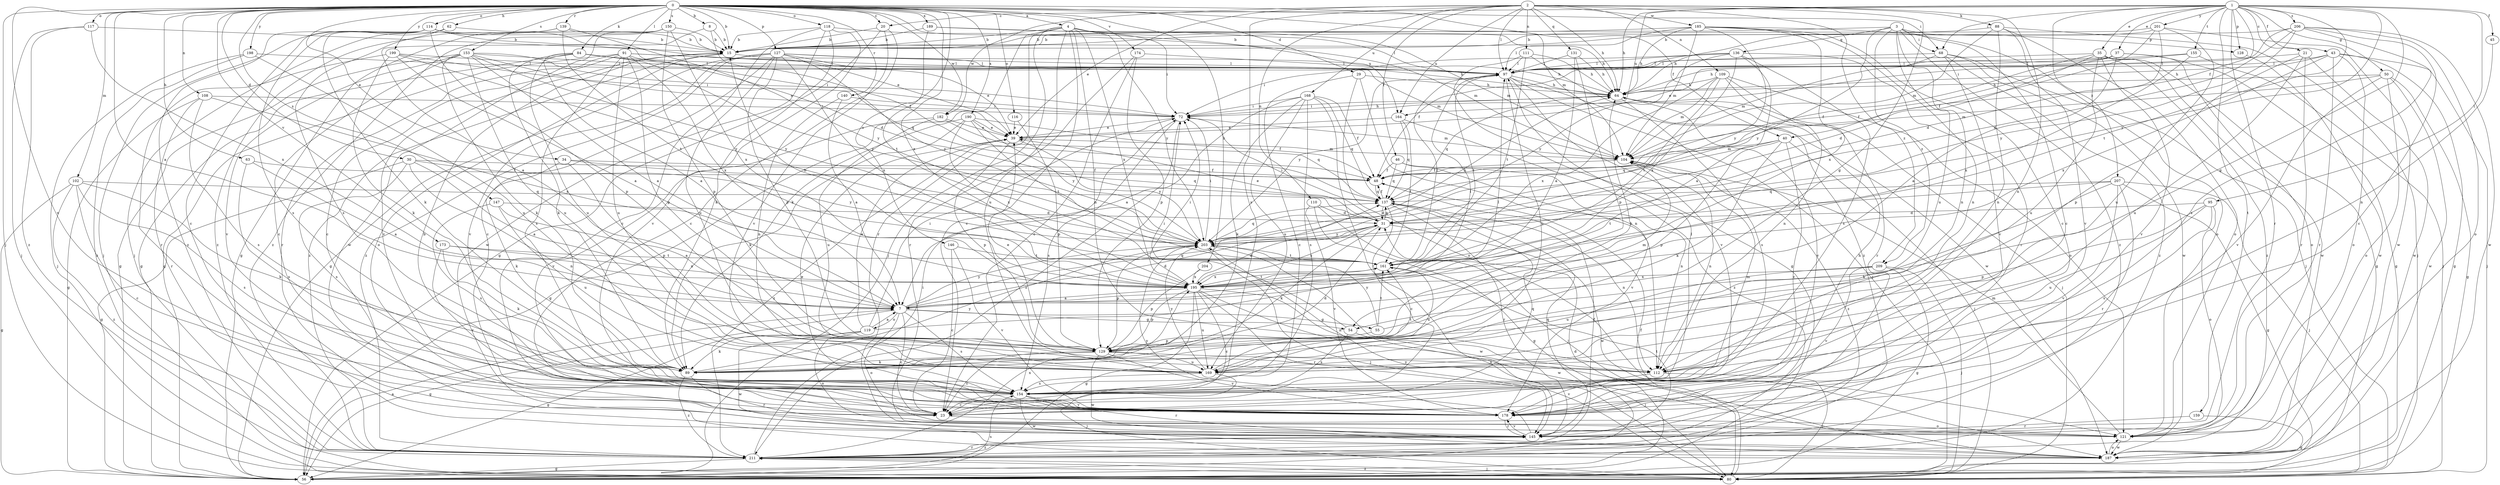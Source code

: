 strict digraph  {
0;
1;
2;
3;
4;
7;
8;
15;
20;
21;
23;
29;
30;
31;
34;
35;
37;
39;
40;
43;
45;
46;
48;
50;
54;
55;
56;
62;
63;
64;
68;
72;
80;
84;
88;
89;
91;
95;
97;
102;
104;
108;
109;
110;
111;
112;
114;
116;
117;
118;
119;
121;
127;
128;
129;
131;
136;
137;
139;
140;
145;
146;
147;
150;
153;
154;
155;
159;
161;
164;
168;
169;
173;
174;
178;
182;
185;
187;
189;
190;
195;
198;
199;
201;
203;
204;
206;
207;
209;
211;
0 -> 4  [label=a];
0 -> 7  [label=a];
0 -> 8  [label=b];
0 -> 15  [label=b];
0 -> 20  [label=c];
0 -> 29  [label=d];
0 -> 30  [label=d];
0 -> 34  [label=e];
0 -> 40  [label=f];
0 -> 62  [label=h];
0 -> 63  [label=h];
0 -> 68  [label=i];
0 -> 80  [label=j];
0 -> 84  [label=k];
0 -> 91  [label=l];
0 -> 102  [label=m];
0 -> 104  [label=m];
0 -> 108  [label=n];
0 -> 114  [label=o];
0 -> 116  [label=o];
0 -> 117  [label=o];
0 -> 118  [label=o];
0 -> 127  [label=p];
0 -> 139  [label=r];
0 -> 140  [label=r];
0 -> 146  [label=s];
0 -> 147  [label=s];
0 -> 150  [label=s];
0 -> 153  [label=s];
0 -> 164  [label=u];
0 -> 173  [label=v];
0 -> 174  [label=v];
0 -> 178  [label=v];
0 -> 182  [label=w];
0 -> 189  [label=x];
0 -> 190  [label=x];
0 -> 195  [label=x];
0 -> 198  [label=y];
0 -> 199  [label=y];
0 -> 204  [label=z];
1 -> 20  [label=c];
1 -> 21  [label=c];
1 -> 35  [label=e];
1 -> 37  [label=e];
1 -> 40  [label=f];
1 -> 43  [label=f];
1 -> 45  [label=f];
1 -> 50  [label=g];
1 -> 54  [label=g];
1 -> 64  [label=h];
1 -> 68  [label=i];
1 -> 95  [label=l];
1 -> 128  [label=p];
1 -> 145  [label=r];
1 -> 155  [label=t];
1 -> 159  [label=t];
1 -> 161  [label=t];
1 -> 164  [label=u];
1 -> 201  [label=y];
1 -> 203  [label=y];
1 -> 206  [label=z];
1 -> 207  [label=z];
2 -> 39  [label=e];
2 -> 46  [label=f];
2 -> 54  [label=g];
2 -> 64  [label=h];
2 -> 88  [label=k];
2 -> 97  [label=l];
2 -> 109  [label=n];
2 -> 110  [label=n];
2 -> 111  [label=n];
2 -> 112  [label=n];
2 -> 131  [label=q];
2 -> 154  [label=s];
2 -> 164  [label=u];
2 -> 168  [label=u];
2 -> 182  [label=w];
2 -> 185  [label=w];
2 -> 209  [label=z];
3 -> 15  [label=b];
3 -> 23  [label=c];
3 -> 68  [label=i];
3 -> 112  [label=n];
3 -> 128  [label=p];
3 -> 136  [label=q];
3 -> 169  [label=u];
3 -> 203  [label=y];
3 -> 209  [label=z];
3 -> 211  [label=z];
4 -> 15  [label=b];
4 -> 23  [label=c];
4 -> 72  [label=i];
4 -> 80  [label=j];
4 -> 89  [label=k];
4 -> 104  [label=m];
4 -> 112  [label=n];
4 -> 145  [label=r];
4 -> 169  [label=u];
4 -> 195  [label=x];
4 -> 203  [label=y];
7 -> 23  [label=c];
7 -> 31  [label=d];
7 -> 54  [label=g];
7 -> 55  [label=g];
7 -> 56  [label=g];
7 -> 97  [label=l];
7 -> 119  [label=o];
7 -> 121  [label=o];
7 -> 137  [label=q];
7 -> 154  [label=s];
7 -> 203  [label=y];
8 -> 7  [label=a];
8 -> 15  [label=b];
8 -> 48  [label=f];
15 -> 97  [label=l];
15 -> 121  [label=o];
15 -> 178  [label=v];
15 -> 211  [label=z];
20 -> 15  [label=b];
20 -> 23  [label=c];
20 -> 56  [label=g];
20 -> 178  [label=v];
21 -> 97  [label=l];
21 -> 129  [label=p];
21 -> 145  [label=r];
21 -> 169  [label=u];
21 -> 187  [label=w];
23 -> 121  [label=o];
23 -> 137  [label=q];
29 -> 23  [label=c];
29 -> 64  [label=h];
29 -> 112  [label=n];
29 -> 121  [label=o];
30 -> 7  [label=a];
30 -> 48  [label=f];
30 -> 56  [label=g];
30 -> 112  [label=n];
30 -> 154  [label=s];
30 -> 203  [label=y];
31 -> 39  [label=e];
31 -> 72  [label=i];
31 -> 89  [label=k];
31 -> 137  [label=q];
31 -> 187  [label=w];
31 -> 195  [label=x];
31 -> 203  [label=y];
34 -> 48  [label=f];
34 -> 89  [label=k];
34 -> 129  [label=p];
34 -> 137  [label=q];
35 -> 31  [label=d];
35 -> 48  [label=f];
35 -> 56  [label=g];
35 -> 97  [label=l];
35 -> 169  [label=u];
35 -> 178  [label=v];
35 -> 187  [label=w];
35 -> 211  [label=z];
37 -> 7  [label=a];
37 -> 39  [label=e];
37 -> 48  [label=f];
37 -> 56  [label=g];
37 -> 97  [label=l];
37 -> 121  [label=o];
39 -> 104  [label=m];
39 -> 129  [label=p];
39 -> 203  [label=y];
39 -> 211  [label=z];
40 -> 23  [label=c];
40 -> 80  [label=j];
40 -> 89  [label=k];
40 -> 104  [label=m];
40 -> 129  [label=p];
40 -> 137  [label=q];
43 -> 56  [label=g];
43 -> 64  [label=h];
43 -> 80  [label=j];
43 -> 97  [label=l];
43 -> 121  [label=o];
43 -> 145  [label=r];
43 -> 195  [label=x];
45 -> 112  [label=n];
46 -> 48  [label=f];
46 -> 112  [label=n];
46 -> 137  [label=q];
46 -> 178  [label=v];
48 -> 137  [label=q];
50 -> 56  [label=g];
50 -> 64  [label=h];
50 -> 104  [label=m];
50 -> 121  [label=o];
50 -> 178  [label=v];
50 -> 187  [label=w];
54 -> 72  [label=i];
54 -> 80  [label=j];
54 -> 154  [label=s];
55 -> 104  [label=m];
55 -> 129  [label=p];
55 -> 161  [label=t];
55 -> 203  [label=y];
56 -> 7  [label=a];
56 -> 31  [label=d];
56 -> 154  [label=s];
62 -> 15  [label=b];
62 -> 80  [label=j];
62 -> 154  [label=s];
63 -> 7  [label=a];
63 -> 48  [label=f];
63 -> 154  [label=s];
64 -> 72  [label=i];
64 -> 80  [label=j];
64 -> 137  [label=q];
64 -> 154  [label=s];
64 -> 178  [label=v];
68 -> 80  [label=j];
68 -> 97  [label=l];
68 -> 104  [label=m];
68 -> 178  [label=v];
68 -> 187  [label=w];
68 -> 211  [label=z];
72 -> 39  [label=e];
72 -> 64  [label=h];
72 -> 104  [label=m];
72 -> 154  [label=s];
72 -> 211  [label=z];
80 -> 48  [label=f];
80 -> 203  [label=y];
80 -> 211  [label=z];
84 -> 7  [label=a];
84 -> 56  [label=g];
84 -> 89  [label=k];
84 -> 97  [label=l];
84 -> 104  [label=m];
84 -> 169  [label=u];
84 -> 203  [label=y];
88 -> 15  [label=b];
88 -> 80  [label=j];
88 -> 104  [label=m];
88 -> 112  [label=n];
88 -> 121  [label=o];
88 -> 178  [label=v];
89 -> 31  [label=d];
89 -> 145  [label=r];
89 -> 203  [label=y];
89 -> 211  [label=z];
91 -> 23  [label=c];
91 -> 56  [label=g];
91 -> 64  [label=h];
91 -> 97  [label=l];
91 -> 129  [label=p];
91 -> 137  [label=q];
91 -> 145  [label=r];
91 -> 154  [label=s];
91 -> 169  [label=u];
91 -> 195  [label=x];
95 -> 31  [label=d];
95 -> 121  [label=o];
95 -> 129  [label=p];
95 -> 154  [label=s];
95 -> 169  [label=u];
97 -> 64  [label=h];
97 -> 80  [label=j];
97 -> 161  [label=t];
97 -> 169  [label=u];
97 -> 178  [label=v];
97 -> 187  [label=w];
97 -> 203  [label=y];
102 -> 23  [label=c];
102 -> 56  [label=g];
102 -> 89  [label=k];
102 -> 137  [label=q];
102 -> 154  [label=s];
102 -> 211  [label=z];
104 -> 48  [label=f];
104 -> 112  [label=n];
104 -> 211  [label=z];
108 -> 56  [label=g];
108 -> 72  [label=i];
108 -> 145  [label=r];
108 -> 154  [label=s];
108 -> 195  [label=x];
109 -> 64  [label=h];
109 -> 104  [label=m];
109 -> 112  [label=n];
109 -> 121  [label=o];
109 -> 145  [label=r];
109 -> 161  [label=t];
109 -> 195  [label=x];
110 -> 31  [label=d];
110 -> 56  [label=g];
110 -> 80  [label=j];
110 -> 178  [label=v];
111 -> 56  [label=g];
111 -> 64  [label=h];
111 -> 97  [label=l];
111 -> 161  [label=t];
111 -> 211  [label=z];
112 -> 80  [label=j];
112 -> 178  [label=v];
114 -> 15  [label=b];
114 -> 23  [label=c];
114 -> 31  [label=d];
114 -> 39  [label=e];
114 -> 89  [label=k];
114 -> 129  [label=p];
114 -> 154  [label=s];
114 -> 211  [label=z];
116 -> 39  [label=e];
116 -> 129  [label=p];
117 -> 15  [label=b];
117 -> 80  [label=j];
117 -> 195  [label=x];
117 -> 211  [label=z];
118 -> 15  [label=b];
118 -> 23  [label=c];
118 -> 89  [label=k];
118 -> 104  [label=m];
118 -> 178  [label=v];
118 -> 187  [label=w];
119 -> 7  [label=a];
119 -> 39  [label=e];
119 -> 56  [label=g];
119 -> 72  [label=i];
119 -> 89  [label=k];
119 -> 97  [label=l];
119 -> 121  [label=o];
119 -> 187  [label=w];
121 -> 104  [label=m];
121 -> 187  [label=w];
127 -> 23  [label=c];
127 -> 39  [label=e];
127 -> 56  [label=g];
127 -> 64  [label=h];
127 -> 97  [label=l];
127 -> 129  [label=p];
127 -> 169  [label=u];
127 -> 178  [label=v];
127 -> 195  [label=x];
127 -> 203  [label=y];
127 -> 211  [label=z];
128 -> 187  [label=w];
129 -> 23  [label=c];
129 -> 39  [label=e];
129 -> 64  [label=h];
129 -> 89  [label=k];
129 -> 112  [label=n];
129 -> 169  [label=u];
129 -> 178  [label=v];
129 -> 187  [label=w];
131 -> 7  [label=a];
131 -> 64  [label=h];
131 -> 97  [label=l];
131 -> 129  [label=p];
136 -> 7  [label=a];
136 -> 48  [label=f];
136 -> 72  [label=i];
136 -> 97  [label=l];
136 -> 145  [label=r];
136 -> 154  [label=s];
136 -> 195  [label=x];
136 -> 203  [label=y];
137 -> 23  [label=c];
137 -> 31  [label=d];
137 -> 48  [label=f];
137 -> 112  [label=n];
137 -> 145  [label=r];
139 -> 15  [label=b];
139 -> 80  [label=j];
139 -> 161  [label=t];
139 -> 203  [label=y];
139 -> 211  [label=z];
140 -> 7  [label=a];
140 -> 72  [label=i];
140 -> 112  [label=n];
145 -> 137  [label=q];
145 -> 161  [label=t];
145 -> 178  [label=v];
145 -> 203  [label=y];
145 -> 211  [label=z];
146 -> 23  [label=c];
146 -> 161  [label=t];
146 -> 178  [label=v];
147 -> 7  [label=a];
147 -> 31  [label=d];
147 -> 154  [label=s];
147 -> 169  [label=u];
150 -> 15  [label=b];
150 -> 56  [label=g];
150 -> 129  [label=p];
150 -> 187  [label=w];
150 -> 195  [label=x];
150 -> 211  [label=z];
153 -> 7  [label=a];
153 -> 23  [label=c];
153 -> 39  [label=e];
153 -> 56  [label=g];
153 -> 72  [label=i];
153 -> 89  [label=k];
153 -> 97  [label=l];
153 -> 169  [label=u];
153 -> 178  [label=v];
153 -> 203  [label=y];
154 -> 23  [label=c];
154 -> 97  [label=l];
154 -> 104  [label=m];
154 -> 145  [label=r];
154 -> 178  [label=v];
154 -> 187  [label=w];
155 -> 64  [label=h];
155 -> 80  [label=j];
155 -> 97  [label=l];
155 -> 195  [label=x];
159 -> 56  [label=g];
159 -> 145  [label=r];
161 -> 97  [label=l];
161 -> 169  [label=u];
161 -> 195  [label=x];
164 -> 39  [label=e];
164 -> 137  [label=q];
164 -> 161  [label=t];
164 -> 211  [label=z];
168 -> 7  [label=a];
168 -> 48  [label=f];
168 -> 72  [label=i];
168 -> 89  [label=k];
168 -> 137  [label=q];
168 -> 145  [label=r];
168 -> 154  [label=s];
168 -> 169  [label=u];
169 -> 80  [label=j];
169 -> 154  [label=s];
169 -> 161  [label=t];
169 -> 203  [label=y];
173 -> 89  [label=k];
173 -> 161  [label=t];
173 -> 178  [label=v];
173 -> 195  [label=x];
174 -> 23  [label=c];
174 -> 97  [label=l];
174 -> 129  [label=p];
174 -> 145  [label=r];
178 -> 15  [label=b];
178 -> 39  [label=e];
178 -> 64  [label=h];
178 -> 145  [label=r];
182 -> 39  [label=e];
182 -> 137  [label=q];
182 -> 169  [label=u];
182 -> 178  [label=v];
185 -> 15  [label=b];
185 -> 23  [label=c];
185 -> 64  [label=h];
185 -> 97  [label=l];
185 -> 104  [label=m];
185 -> 112  [label=n];
185 -> 121  [label=o];
185 -> 195  [label=x];
185 -> 203  [label=y];
187 -> 121  [label=o];
189 -> 15  [label=b];
189 -> 64  [label=h];
189 -> 97  [label=l];
189 -> 161  [label=t];
190 -> 39  [label=e];
190 -> 48  [label=f];
190 -> 56  [label=g];
190 -> 89  [label=k];
190 -> 161  [label=t];
190 -> 195  [label=x];
190 -> 203  [label=y];
195 -> 7  [label=a];
195 -> 15  [label=b];
195 -> 23  [label=c];
195 -> 31  [label=d];
195 -> 56  [label=g];
195 -> 72  [label=i];
195 -> 112  [label=n];
195 -> 129  [label=p];
195 -> 145  [label=r];
195 -> 161  [label=t];
195 -> 169  [label=u];
195 -> 187  [label=w];
198 -> 80  [label=j];
198 -> 97  [label=l];
198 -> 169  [label=u];
198 -> 211  [label=z];
199 -> 7  [label=a];
199 -> 72  [label=i];
199 -> 89  [label=k];
199 -> 97  [label=l];
199 -> 145  [label=r];
199 -> 203  [label=y];
201 -> 15  [label=b];
201 -> 31  [label=d];
201 -> 48  [label=f];
201 -> 64  [label=h];
201 -> 169  [label=u];
201 -> 187  [label=w];
203 -> 64  [label=h];
203 -> 72  [label=i];
203 -> 80  [label=j];
203 -> 129  [label=p];
203 -> 137  [label=q];
203 -> 161  [label=t];
203 -> 187  [label=w];
204 -> 129  [label=p];
204 -> 195  [label=x];
206 -> 15  [label=b];
206 -> 23  [label=c];
206 -> 31  [label=d];
206 -> 72  [label=i];
206 -> 121  [label=o];
206 -> 154  [label=s];
206 -> 187  [label=w];
206 -> 203  [label=y];
207 -> 56  [label=g];
207 -> 80  [label=j];
207 -> 89  [label=k];
207 -> 137  [label=q];
207 -> 145  [label=r];
207 -> 161  [label=t];
207 -> 178  [label=v];
209 -> 56  [label=g];
209 -> 80  [label=j];
209 -> 169  [label=u];
209 -> 178  [label=v];
209 -> 195  [label=x];
211 -> 48  [label=f];
211 -> 56  [label=g];
211 -> 72  [label=i];
211 -> 80  [label=j];
211 -> 145  [label=r];
211 -> 195  [label=x];
}
